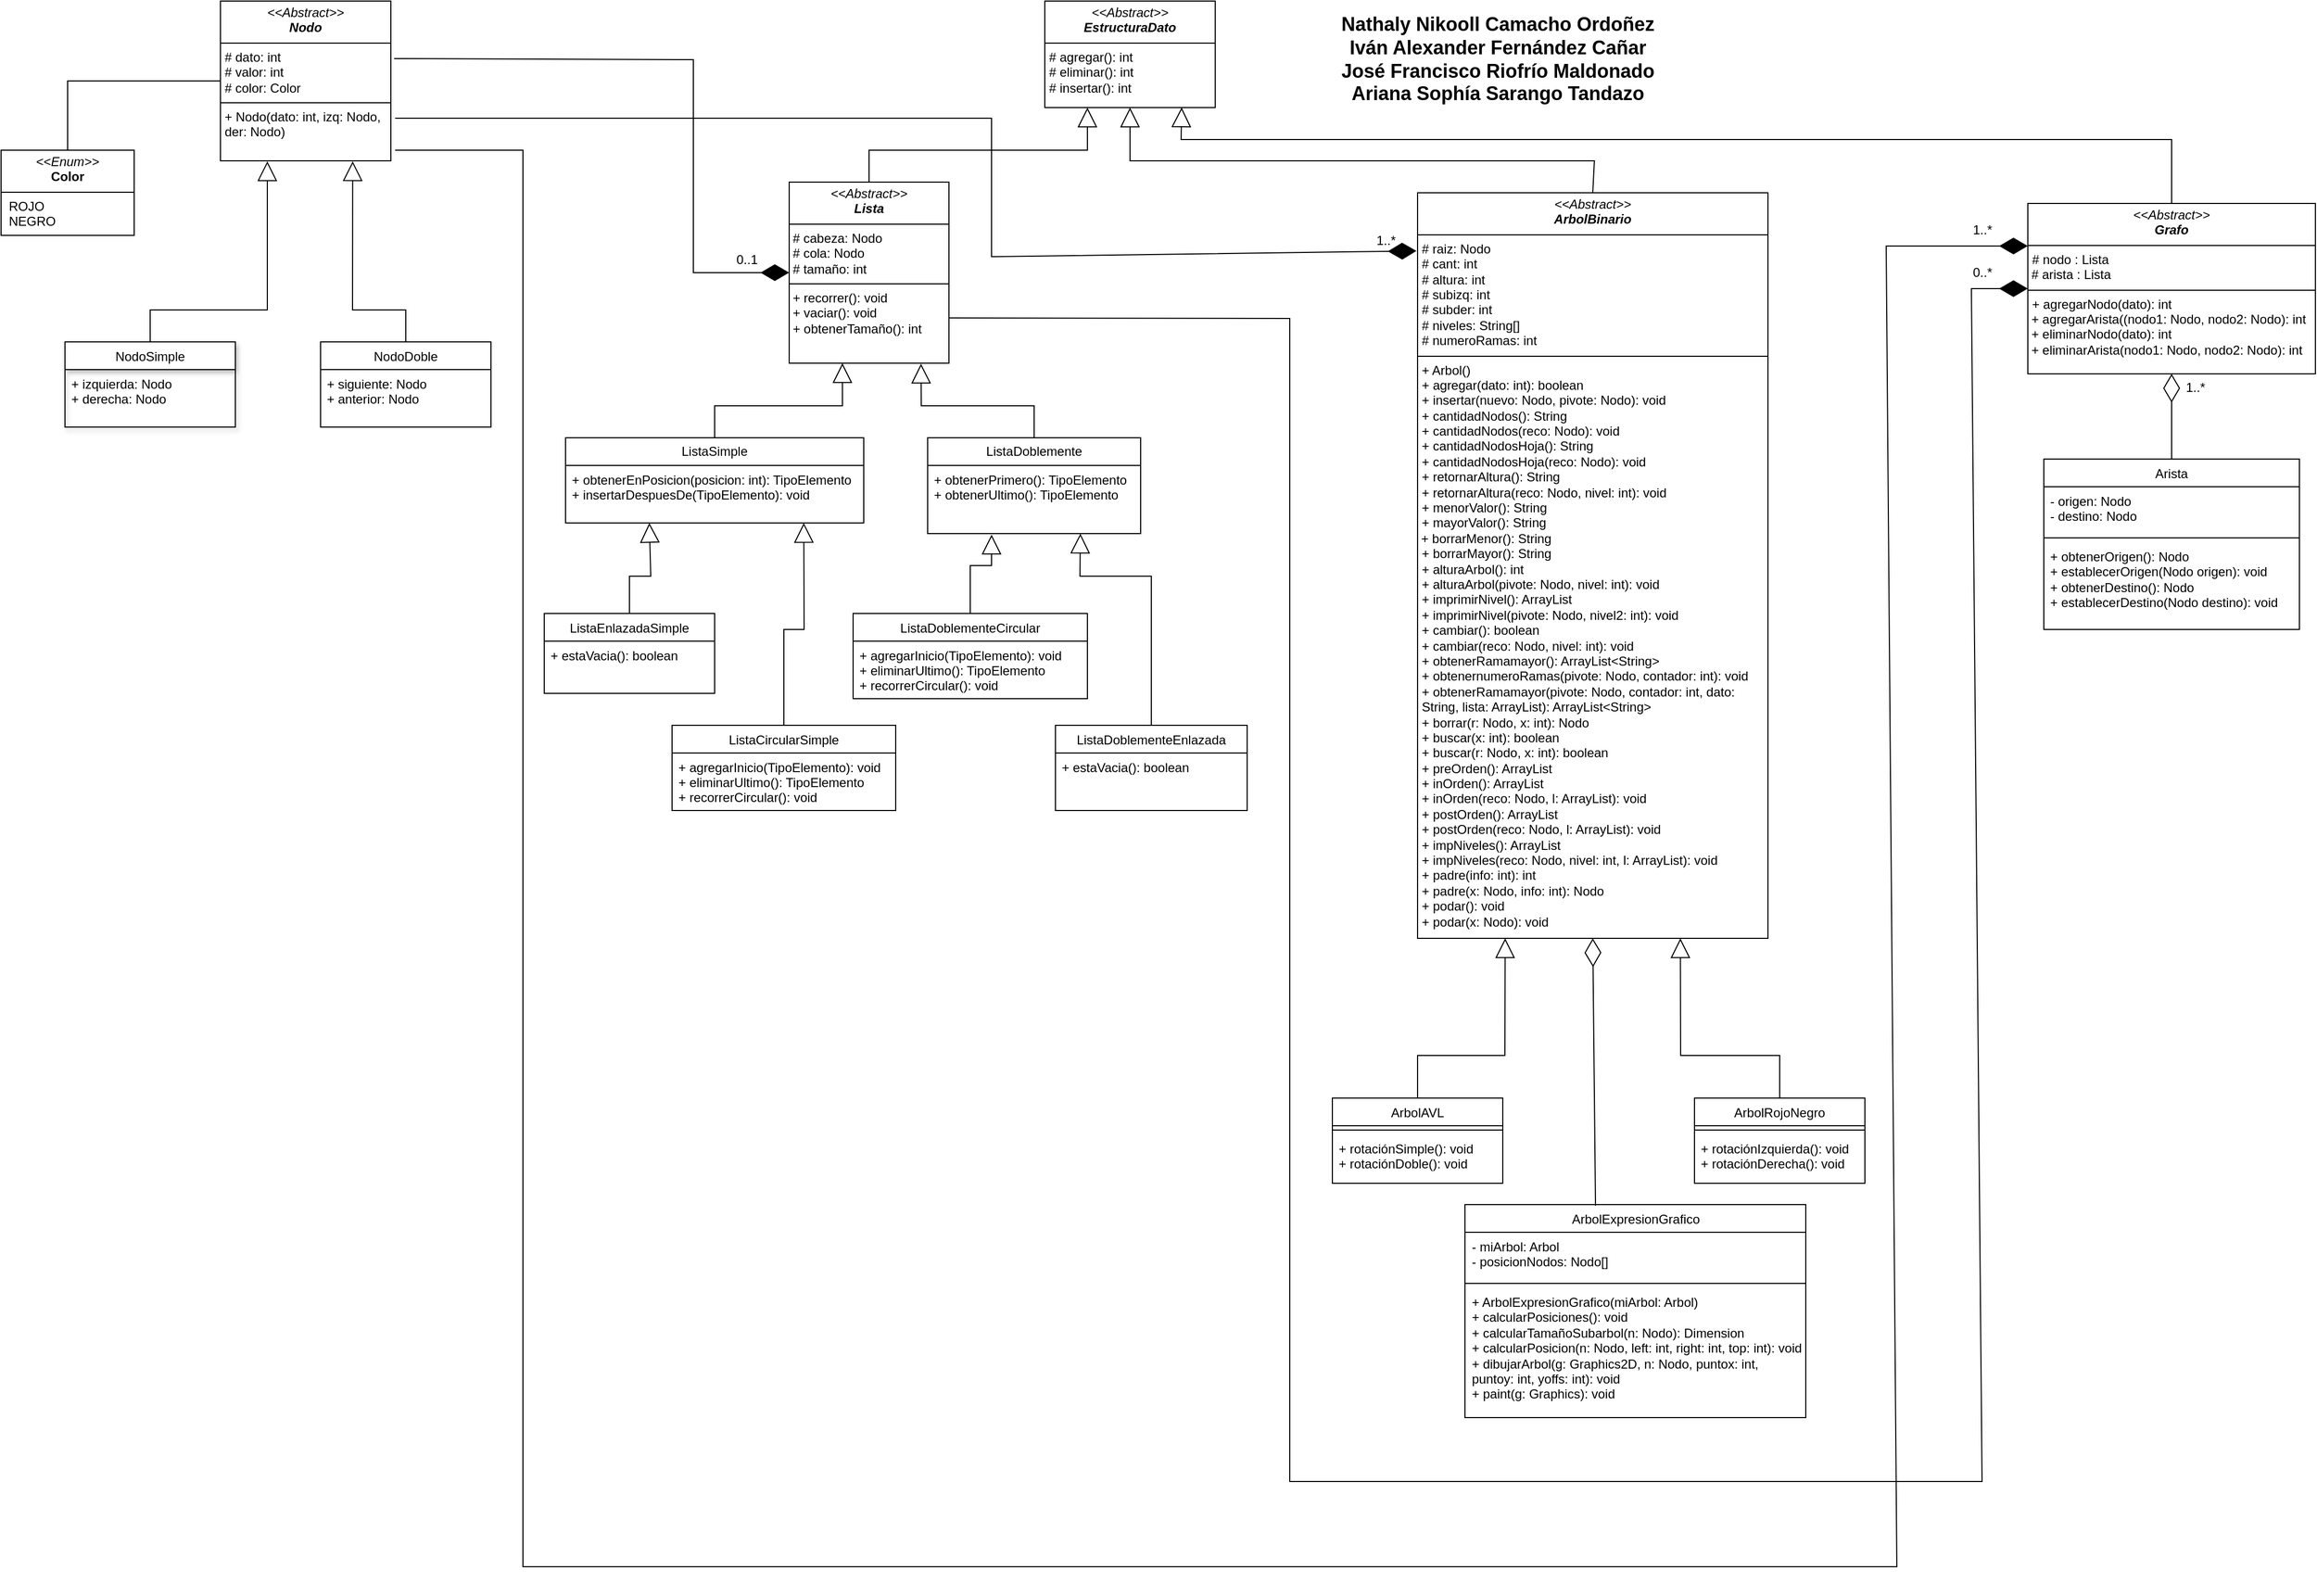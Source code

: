 <mxfile version="24.7.6">
  <diagram id="C5RBs43oDa-KdzZeNtuy" name="Page-1">
    <mxGraphModel dx="1833" dy="1293" grid="1" gridSize="10" guides="1" tooltips="1" connect="1" arrows="1" fold="1" page="1" pageScale="1" pageWidth="827" pageHeight="1169" math="0" shadow="0">
      <root>
        <mxCell id="WIyWlLk6GJQsqaUBKTNV-0" />
        <mxCell id="WIyWlLk6GJQsqaUBKTNV-1" parent="WIyWlLk6GJQsqaUBKTNV-0" />
        <mxCell id="-GlYzZHV2iP67RX9z3HW-0" value="NodoSimple" style="swimlane;fontStyle=0;align=center;verticalAlign=top;childLayout=stackLayout;horizontal=1;startSize=26;horizontalStack=0;resizeParent=1;resizeLast=0;collapsible=1;marginBottom=0;rounded=0;shadow=1;strokeWidth=1;" parent="WIyWlLk6GJQsqaUBKTNV-1" vertex="1">
          <mxGeometry x="90" y="330" width="160" height="80" as="geometry">
            <mxRectangle x="130" y="380" width="160" height="26" as="alternateBounds" />
          </mxGeometry>
        </mxCell>
        <mxCell id="-GlYzZHV2iP67RX9z3HW-1" value="+ izquierda: Nodo&#xa;+ derecha: Nodo" style="text;align=left;verticalAlign=top;spacingLeft=4;spacingRight=4;overflow=hidden;rotatable=0;points=[[0,0.5],[1,0.5]];portConstraint=eastwest;" parent="-GlYzZHV2iP67RX9z3HW-0" vertex="1">
          <mxGeometry y="26" width="160" height="54" as="geometry" />
        </mxCell>
        <mxCell id="-GlYzZHV2iP67RX9z3HW-2" value="NodoDoble" style="swimlane;fontStyle=0;align=center;verticalAlign=top;childLayout=stackLayout;horizontal=1;startSize=26;horizontalStack=0;resizeParent=1;resizeLast=0;collapsible=1;marginBottom=0;rounded=0;shadow=0;strokeWidth=1;" parent="WIyWlLk6GJQsqaUBKTNV-1" vertex="1">
          <mxGeometry x="330" y="330" width="160" height="80" as="geometry">
            <mxRectangle x="130" y="380" width="160" height="26" as="alternateBounds" />
          </mxGeometry>
        </mxCell>
        <mxCell id="-GlYzZHV2iP67RX9z3HW-3" value="+ siguiente: Nodo&#xa;+ anterior: Nodo" style="text;align=left;verticalAlign=top;spacingLeft=4;spacingRight=4;overflow=hidden;rotatable=0;points=[[0,0.5],[1,0.5]];portConstraint=eastwest;" parent="-GlYzZHV2iP67RX9z3HW-2" vertex="1">
          <mxGeometry y="26" width="160" height="54" as="geometry" />
        </mxCell>
        <mxCell id="-GlYzZHV2iP67RX9z3HW-4" value="ListaEnlazadaSimple" style="swimlane;fontStyle=0;align=center;verticalAlign=top;childLayout=stackLayout;horizontal=1;startSize=26;horizontalStack=0;resizeParent=1;resizeLast=0;collapsible=1;marginBottom=0;rounded=0;shadow=0;strokeWidth=1;" parent="WIyWlLk6GJQsqaUBKTNV-1" vertex="1">
          <mxGeometry x="540" y="585" width="160" height="75" as="geometry">
            <mxRectangle x="130" y="380" width="160" height="26" as="alternateBounds" />
          </mxGeometry>
        </mxCell>
        <mxCell id="-GlYzZHV2iP67RX9z3HW-5" value="+ estaVacia(): boolean" style="text;align=left;verticalAlign=top;spacingLeft=4;spacingRight=4;overflow=hidden;rotatable=0;points=[[0,0.5],[1,0.5]];portConstraint=eastwest;" parent="-GlYzZHV2iP67RX9z3HW-4" vertex="1">
          <mxGeometry y="26" width="160" height="34" as="geometry" />
        </mxCell>
        <mxCell id="-GlYzZHV2iP67RX9z3HW-6" value="ListaDoblementeEnlazada" style="swimlane;fontStyle=0;align=center;verticalAlign=top;childLayout=stackLayout;horizontal=1;startSize=26;horizontalStack=0;resizeParent=1;resizeLast=0;collapsible=1;marginBottom=0;rounded=0;shadow=0;strokeWidth=1;" parent="WIyWlLk6GJQsqaUBKTNV-1" vertex="1">
          <mxGeometry x="1020" y="690" width="180" height="80" as="geometry">
            <mxRectangle x="130" y="380" width="160" height="26" as="alternateBounds" />
          </mxGeometry>
        </mxCell>
        <mxCell id="-GlYzZHV2iP67RX9z3HW-7" value="+ estaVacia(): boolean" style="text;align=left;verticalAlign=top;spacingLeft=4;spacingRight=4;overflow=hidden;rotatable=0;points=[[0,0.5],[1,0.5]];portConstraint=eastwest;" parent="-GlYzZHV2iP67RX9z3HW-6" vertex="1">
          <mxGeometry y="26" width="180" height="54" as="geometry" />
        </mxCell>
        <mxCell id="-GlYzZHV2iP67RX9z3HW-8" value="ListaDoblementeCircular" style="swimlane;fontStyle=0;align=center;verticalAlign=top;childLayout=stackLayout;horizontal=1;startSize=26;horizontalStack=0;resizeParent=1;resizeLast=0;collapsible=1;marginBottom=0;rounded=0;shadow=0;strokeWidth=1;" parent="WIyWlLk6GJQsqaUBKTNV-1" vertex="1">
          <mxGeometry x="830" y="585" width="220" height="80" as="geometry">
            <mxRectangle x="130" y="380" width="160" height="26" as="alternateBounds" />
          </mxGeometry>
        </mxCell>
        <mxCell id="-GlYzZHV2iP67RX9z3HW-9" value="+ agregarInicio(TipoElemento): void &#xa;+ eliminarUltimo(): TipoElemento &#xa;+ recorrerCircular(): void" style="text;align=left;verticalAlign=top;spacingLeft=4;spacingRight=4;overflow=hidden;rotatable=0;points=[[0,0.5],[1,0.5]];portConstraint=eastwest;" parent="-GlYzZHV2iP67RX9z3HW-8" vertex="1">
          <mxGeometry y="26" width="220" height="54" as="geometry" />
        </mxCell>
        <mxCell id="-GlYzZHV2iP67RX9z3HW-10" value="ListaCircularSimple" style="swimlane;fontStyle=0;align=center;verticalAlign=top;childLayout=stackLayout;horizontal=1;startSize=26;horizontalStack=0;resizeParent=1;resizeLast=0;collapsible=1;marginBottom=0;rounded=0;shadow=0;strokeWidth=1;" parent="WIyWlLk6GJQsqaUBKTNV-1" vertex="1">
          <mxGeometry x="660" y="690" width="210" height="80" as="geometry">
            <mxRectangle x="130" y="380" width="160" height="26" as="alternateBounds" />
          </mxGeometry>
        </mxCell>
        <mxCell id="-GlYzZHV2iP67RX9z3HW-11" value="+ agregarInicio(TipoElemento): void &#xa;+ eliminarUltimo(): TipoElemento &#xa;+ recorrerCircular(): void" style="text;align=left;verticalAlign=top;spacingLeft=4;spacingRight=4;overflow=hidden;rotatable=0;points=[[0,0.5],[1,0.5]];portConstraint=eastwest;" parent="-GlYzZHV2iP67RX9z3HW-10" vertex="1">
          <mxGeometry y="26" width="210" height="54" as="geometry" />
        </mxCell>
        <mxCell id="-GlYzZHV2iP67RX9z3HW-12" value="" style="endArrow=block;endSize=16;endFill=0;html=1;rounded=0;exitX=0.5;exitY=0;exitDx=0;exitDy=0;entryX=0.5;entryY=1;entryDx=0;entryDy=0;" parent="WIyWlLk6GJQsqaUBKTNV-1" source="-GlYzZHV2iP67RX9z3HW-43" target="-GlYzZHV2iP67RX9z3HW-41" edge="1">
          <mxGeometry width="160" relative="1" as="geometry">
            <mxPoint x="780" y="200" as="sourcePoint" />
            <mxPoint x="1047" y="110" as="targetPoint" />
            <Array as="points">
              <mxPoint x="1526" y="160" />
              <mxPoint x="1090" y="160" />
            </Array>
          </mxGeometry>
        </mxCell>
        <mxCell id="-GlYzZHV2iP67RX9z3HW-13" value="" style="endArrow=block;endSize=16;endFill=0;html=1;rounded=0;entryX=0.275;entryY=1.003;entryDx=0;entryDy=0;exitX=0.5;exitY=0;exitDx=0;exitDy=0;entryPerimeter=0;" parent="WIyWlLk6GJQsqaUBKTNV-1" source="-GlYzZHV2iP67RX9z3HW-0" target="-GlYzZHV2iP67RX9z3HW-42" edge="1">
          <mxGeometry width="160" relative="1" as="geometry">
            <mxPoint x="350" y="210" as="sourcePoint" />
            <mxPoint x="280" y="164" as="targetPoint" />
            <Array as="points">
              <mxPoint x="170" y="300" />
              <mxPoint x="280" y="300" />
            </Array>
          </mxGeometry>
        </mxCell>
        <mxCell id="-GlYzZHV2iP67RX9z3HW-14" value="" style="endArrow=block;endSize=16;endFill=0;html=1;rounded=0;entryX=0.776;entryY=1.003;entryDx=0;entryDy=0;exitX=0.5;exitY=0;exitDx=0;exitDy=0;entryPerimeter=0;" parent="WIyWlLk6GJQsqaUBKTNV-1" source="-GlYzZHV2iP67RX9z3HW-2" target="-GlYzZHV2iP67RX9z3HW-42" edge="1">
          <mxGeometry width="160" relative="1" as="geometry">
            <mxPoint x="170" y="260" as="sourcePoint" />
            <mxPoint x="360" y="164" as="targetPoint" />
            <Array as="points">
              <mxPoint x="410" y="300" />
              <mxPoint x="360" y="300" />
            </Array>
          </mxGeometry>
        </mxCell>
        <mxCell id="-GlYzZHV2iP67RX9z3HW-15" value="" style="endArrow=block;endSize=16;endFill=0;html=1;rounded=0;exitX=0.5;exitY=0;exitDx=0;exitDy=0;entryX=0.25;entryY=1;entryDx=0;entryDy=0;" parent="WIyWlLk6GJQsqaUBKTNV-1" source="-GlYzZHV2iP67RX9z3HW-23" target="-GlYzZHV2iP67RX9z3HW-43" edge="1">
          <mxGeometry width="160" relative="1" as="geometry">
            <mxPoint x="1531" y="640" as="sourcePoint" />
            <mxPoint x="1531.72" y="430.34" as="targetPoint" />
            <Array as="points">
              <mxPoint x="1360" y="1000" />
              <mxPoint x="1442" y="1000" />
            </Array>
          </mxGeometry>
        </mxCell>
        <mxCell id="-GlYzZHV2iP67RX9z3HW-16" value="" style="endArrow=block;endSize=16;endFill=0;html=1;rounded=0;exitX=0.5;exitY=0;exitDx=0;exitDy=0;entryX=0.75;entryY=1;entryDx=0;entryDy=0;" parent="WIyWlLk6GJQsqaUBKTNV-1" source="-GlYzZHV2iP67RX9z3HW-26" target="-GlYzZHV2iP67RX9z3HW-43" edge="1">
          <mxGeometry width="160" relative="1" as="geometry">
            <mxPoint x="1721.0" y="545" as="sourcePoint" />
            <mxPoint x="1581" y="430.34" as="targetPoint" />
            <Array as="points">
              <mxPoint x="1700" y="1000" />
              <mxPoint x="1607" y="1000" />
            </Array>
          </mxGeometry>
        </mxCell>
        <mxCell id="-GlYzZHV2iP67RX9z3HW-17" value="&lt;div&gt;ListaSimple&lt;/div&gt;" style="swimlane;fontStyle=0;childLayout=stackLayout;horizontal=1;startSize=26;fillColor=none;horizontalStack=0;resizeParent=1;resizeParentMax=0;resizeLast=0;collapsible=1;marginBottom=0;whiteSpace=wrap;html=1;" parent="WIyWlLk6GJQsqaUBKTNV-1" vertex="1">
          <mxGeometry x="560" y="420" width="280" height="80" as="geometry" />
        </mxCell>
        <mxCell id="-GlYzZHV2iP67RX9z3HW-18" value="&lt;div&gt;+ obtenerEnPosicion(posicion: int): TipoElemento&lt;br&gt;&lt;/div&gt;&lt;div&gt;+ insertarDespuesDe(TipoElemento): void&lt;br&gt;&lt;/div&gt;" style="text;strokeColor=none;fillColor=none;align=left;verticalAlign=top;spacingLeft=4;spacingRight=4;overflow=hidden;rotatable=0;points=[[0,0.5],[1,0.5]];portConstraint=eastwest;whiteSpace=wrap;html=1;" parent="-GlYzZHV2iP67RX9z3HW-17" vertex="1">
          <mxGeometry y="26" width="280" height="54" as="geometry" />
        </mxCell>
        <mxCell id="-GlYzZHV2iP67RX9z3HW-19" value="ListaDoblemente" style="swimlane;fontStyle=0;childLayout=stackLayout;horizontal=1;startSize=26;fillColor=none;horizontalStack=0;resizeParent=1;resizeParentMax=0;resizeLast=0;collapsible=1;marginBottom=0;whiteSpace=wrap;html=1;" parent="WIyWlLk6GJQsqaUBKTNV-1" vertex="1">
          <mxGeometry x="900" y="420" width="200" height="90" as="geometry" />
        </mxCell>
        <mxCell id="-GlYzZHV2iP67RX9z3HW-20" value="&lt;div&gt;+ obtenerPrimero(): TipoElemento&lt;br/&gt;+ obtenerUltimo(): TipoElemento&lt;br&gt;&lt;/div&gt;" style="text;strokeColor=none;fillColor=none;align=left;verticalAlign=top;spacingLeft=4;spacingRight=4;overflow=hidden;rotatable=0;points=[[0,0.5],[1,0.5]];portConstraint=eastwest;whiteSpace=wrap;html=1;" parent="-GlYzZHV2iP67RX9z3HW-19" vertex="1">
          <mxGeometry y="26" width="200" height="64" as="geometry" />
        </mxCell>
        <mxCell id="-GlYzZHV2iP67RX9z3HW-21" value="" style="endArrow=block;endSize=16;endFill=0;html=1;rounded=0;exitX=0.5;exitY=0;exitDx=0;exitDy=0;entryX=0.333;entryY=1;entryDx=0;entryDy=0;entryPerimeter=0;" parent="WIyWlLk6GJQsqaUBKTNV-1" source="-GlYzZHV2iP67RX9z3HW-17" target="-GlYzZHV2iP67RX9z3HW-44" edge="1">
          <mxGeometry width="160" relative="1" as="geometry">
            <mxPoint x="1240.0" y="328.342" as="sourcePoint" />
            <mxPoint x="819.76" y="320.798" as="targetPoint" />
            <Array as="points">
              <mxPoint x="700" y="390" />
              <mxPoint x="820" y="390" />
            </Array>
          </mxGeometry>
        </mxCell>
        <mxCell id="-GlYzZHV2iP67RX9z3HW-22" value="" style="endArrow=block;endSize=16;endFill=0;html=1;rounded=0;exitX=0.5;exitY=0;exitDx=0;exitDy=0;entryX=0.825;entryY=1.003;entryDx=0;entryDy=0;entryPerimeter=0;" parent="WIyWlLk6GJQsqaUBKTNV-1" source="-GlYzZHV2iP67RX9z3HW-19" target="-GlYzZHV2iP67RX9z3HW-44" edge="1">
          <mxGeometry width="160" relative="1" as="geometry">
            <mxPoint x="1246" y="347" as="sourcePoint" />
            <mxPoint x="893.68" y="321.386" as="targetPoint" />
            <Array as="points">
              <mxPoint x="1000" y="390" />
              <mxPoint x="894" y="390" />
            </Array>
          </mxGeometry>
        </mxCell>
        <mxCell id="-GlYzZHV2iP67RX9z3HW-23" value="&lt;span style=&quot;font-weight: normal;&quot;&gt;ArbolAVL&lt;/span&gt;" style="swimlane;fontStyle=1;align=center;verticalAlign=top;childLayout=stackLayout;horizontal=1;startSize=26;horizontalStack=0;resizeParent=1;resizeParentMax=0;resizeLast=0;collapsible=1;marginBottom=0;whiteSpace=wrap;html=1;" parent="WIyWlLk6GJQsqaUBKTNV-1" vertex="1">
          <mxGeometry x="1280" y="1040" width="160" height="80" as="geometry" />
        </mxCell>
        <mxCell id="-GlYzZHV2iP67RX9z3HW-24" value="" style="line;strokeWidth=1;fillColor=none;align=left;verticalAlign=middle;spacingTop=-1;spacingLeft=3;spacingRight=3;rotatable=0;labelPosition=right;points=[];portConstraint=eastwest;strokeColor=inherit;" parent="-GlYzZHV2iP67RX9z3HW-23" vertex="1">
          <mxGeometry y="26" width="160" height="8" as="geometry" />
        </mxCell>
        <mxCell id="-GlYzZHV2iP67RX9z3HW-25" value="&lt;div&gt;&lt;span style=&quot;background-color: initial;&quot;&gt;+ rotaciónSimple()&lt;/span&gt;&lt;span style=&quot;background-color: initial;&quot;&gt;: void&lt;/span&gt;&lt;br&gt;&lt;/div&gt;&lt;div&gt;+ rotaciónDoble(): void&lt;/div&gt;" style="text;strokeColor=none;fillColor=none;align=left;verticalAlign=top;spacingLeft=4;spacingRight=4;overflow=hidden;rotatable=0;points=[[0,0.5],[1,0.5]];portConstraint=eastwest;whiteSpace=wrap;html=1;" parent="-GlYzZHV2iP67RX9z3HW-23" vertex="1">
          <mxGeometry y="34" width="160" height="46" as="geometry" />
        </mxCell>
        <mxCell id="-GlYzZHV2iP67RX9z3HW-26" value="&lt;span style=&quot;font-weight: normal;&quot;&gt;ArbolRojoNegro&lt;/span&gt;" style="swimlane;fontStyle=1;align=center;verticalAlign=top;childLayout=stackLayout;horizontal=1;startSize=26;horizontalStack=0;resizeParent=1;resizeParentMax=0;resizeLast=0;collapsible=1;marginBottom=0;whiteSpace=wrap;html=1;" parent="WIyWlLk6GJQsqaUBKTNV-1" vertex="1">
          <mxGeometry x="1620" y="1040" width="160" height="80" as="geometry" />
        </mxCell>
        <mxCell id="-GlYzZHV2iP67RX9z3HW-27" value="" style="line;strokeWidth=1;fillColor=none;align=left;verticalAlign=middle;spacingTop=-1;spacingLeft=3;spacingRight=3;rotatable=0;labelPosition=right;points=[];portConstraint=eastwest;strokeColor=inherit;" parent="-GlYzZHV2iP67RX9z3HW-26" vertex="1">
          <mxGeometry y="26" width="160" height="8" as="geometry" />
        </mxCell>
        <mxCell id="-GlYzZHV2iP67RX9z3HW-28" value="&lt;div&gt;&lt;span style=&quot;background-color: initial;&quot;&gt;+ rotaciónIzquierda()&lt;/span&gt;&lt;span style=&quot;background-color: initial;&quot;&gt;: void&lt;/span&gt;&lt;br&gt;&lt;/div&gt;&lt;div&gt;&lt;div&gt;+ rotaciónDerecha()&lt;span style=&quot;background-color: initial;&quot;&gt;: void&lt;/span&gt;&lt;/div&gt;&lt;/div&gt;" style="text;strokeColor=none;fillColor=none;align=left;verticalAlign=top;spacingLeft=4;spacingRight=4;overflow=hidden;rotatable=0;points=[[0,0.5],[1,0.5]];portConstraint=eastwest;whiteSpace=wrap;html=1;" parent="-GlYzZHV2iP67RX9z3HW-26" vertex="1">
          <mxGeometry y="34" width="160" height="46" as="geometry" />
        </mxCell>
        <mxCell id="-GlYzZHV2iP67RX9z3HW-29" value="" style="endArrow=block;endSize=16;endFill=0;html=1;rounded=0;exitX=0.5;exitY=0;exitDx=0;exitDy=0;entryX=0.281;entryY=1;entryDx=0;entryDy=0;entryPerimeter=0;" parent="WIyWlLk6GJQsqaUBKTNV-1" source="-GlYzZHV2iP67RX9z3HW-4" target="-GlYzZHV2iP67RX9z3HW-18" edge="1">
          <mxGeometry width="160" relative="1" as="geometry">
            <mxPoint x="610" y="589" as="sourcePoint" />
            <mxPoint x="700" y="520" as="targetPoint" />
            <Array as="points">
              <mxPoint x="620" y="550" />
              <mxPoint x="640" y="550" />
            </Array>
          </mxGeometry>
        </mxCell>
        <mxCell id="-GlYzZHV2iP67RX9z3HW-30" value="" style="endArrow=block;endSize=16;endFill=0;html=1;rounded=0;exitX=0.5;exitY=0;exitDx=0;exitDy=0;entryX=0.799;entryY=1.001;entryDx=0;entryDy=0;entryPerimeter=0;" parent="WIyWlLk6GJQsqaUBKTNV-1" source="-GlYzZHV2iP67RX9z3HW-10" target="-GlYzZHV2iP67RX9z3HW-18" edge="1">
          <mxGeometry width="160" relative="1" as="geometry">
            <mxPoint x="730" y="590" as="sourcePoint" />
            <mxPoint x="770" y="520" as="targetPoint" />
            <Array as="points">
              <mxPoint x="765" y="600" />
              <mxPoint x="784" y="600" />
            </Array>
          </mxGeometry>
        </mxCell>
        <mxCell id="-GlYzZHV2iP67RX9z3HW-31" value="" style="endArrow=block;endSize=16;endFill=0;html=1;rounded=0;exitX=0.5;exitY=0;exitDx=0;exitDy=0;entryX=0.311;entryY=1.019;entryDx=0;entryDy=0;entryPerimeter=0;" parent="WIyWlLk6GJQsqaUBKTNV-1" source="-GlYzZHV2iP67RX9z3HW-8" edge="1">
          <mxGeometry width="160" relative="1" as="geometry">
            <mxPoint x="870" y="590" as="sourcePoint" />
            <mxPoint x="960" y="511" as="targetPoint" />
            <Array as="points">
              <mxPoint x="940" y="540" />
              <mxPoint x="960" y="540" />
            </Array>
          </mxGeometry>
        </mxCell>
        <mxCell id="-GlYzZHV2iP67RX9z3HW-32" value="" style="endArrow=block;endSize=16;endFill=0;html=1;rounded=0;exitX=0.5;exitY=0;exitDx=0;exitDy=0;entryX=0.717;entryY=1.001;entryDx=0;entryDy=0;entryPerimeter=0;" parent="WIyWlLk6GJQsqaUBKTNV-1" source="-GlYzZHV2iP67RX9z3HW-6" target="-GlYzZHV2iP67RX9z3HW-20" edge="1">
          <mxGeometry width="160" relative="1" as="geometry">
            <mxPoint x="950" y="570" as="sourcePoint" />
            <mxPoint x="970" y="521" as="targetPoint" />
            <Array as="points">
              <mxPoint x="1110" y="550" />
              <mxPoint x="1043" y="550" />
            </Array>
          </mxGeometry>
        </mxCell>
        <mxCell id="-GlYzZHV2iP67RX9z3HW-33" value="&lt;font style=&quot;vertical-align: inherit;&quot;&gt;&lt;font style=&quot;vertical-align: inherit;&quot;&gt;&lt;font style=&quot;vertical-align: inherit;&quot;&gt;&lt;font style=&quot;vertical-align: inherit;&quot;&gt;&lt;font style=&quot;vertical-align: inherit;&quot;&gt;&lt;font style=&quot;vertical-align: inherit; font-size: 18px;&quot;&gt;&lt;font style=&quot;vertical-align: inherit;&quot;&gt;&lt;font style=&quot;vertical-align: inherit;&quot;&gt;Nathaly Nikooll Camacho Ordoñez&lt;/font&gt;&lt;/font&gt;&lt;/font&gt;&lt;/font&gt;&lt;/font&gt;&lt;/font&gt;&lt;/font&gt;&lt;/font&gt;&lt;div&gt;&lt;span style=&quot;font-size: 18px;&quot;&gt;Iván Alexander Fernández Cañar&lt;/span&gt;&lt;/div&gt;&lt;div&gt;&lt;span style=&quot;font-size: 18px;&quot;&gt;José Francisco Riofrío Maldonado&lt;br&gt;&lt;/span&gt;&lt;div&gt;&lt;font style=&quot;vertical-align: inherit;&quot;&gt;&lt;font style=&quot;vertical-align: inherit;&quot;&gt;&lt;font style=&quot;vertical-align: inherit;&quot;&gt;&lt;font style=&quot;vertical-align: inherit;&quot;&gt;&lt;font style=&quot;vertical-align: inherit;&quot;&gt;&lt;font style=&quot;vertical-align: inherit;&quot;&gt;&lt;font style=&quot;vertical-align: inherit;&quot;&gt;&lt;font style=&quot;vertical-align: inherit; font-size: 18px;&quot;&gt;&lt;font style=&quot;vertical-align: inherit;&quot;&gt;&lt;font style=&quot;vertical-align: inherit;&quot;&gt;Ariana Sophía Sarango Tandazo&lt;/font&gt;&lt;/font&gt;&lt;/font&gt;&lt;/font&gt;&lt;/font&gt;&lt;/font&gt;&lt;/font&gt;&lt;/font&gt;&lt;/font&gt;&lt;/font&gt;&lt;/div&gt;&lt;/div&gt;" style="text;align=center;fontStyle=1;verticalAlign=middle;spacingLeft=3;spacingRight=3;strokeColor=none;rotatable=0;points=[[0,0.5],[1,0.5]];portConstraint=eastwest;html=1;" parent="WIyWlLk6GJQsqaUBKTNV-1" vertex="1">
          <mxGeometry x="1300" y="10" width="270" height="110" as="geometry" />
        </mxCell>
        <mxCell id="-GlYzZHV2iP67RX9z3HW-34" value="" style="endArrow=none;html=1;edgeStyle=orthogonalEdgeStyle;rounded=0;exitX=0;exitY=0.5;exitDx=0;exitDy=0;entryX=0.5;entryY=0;entryDx=0;entryDy=0;" parent="WIyWlLk6GJQsqaUBKTNV-1" source="-GlYzZHV2iP67RX9z3HW-42" target="-GlYzZHV2iP67RX9z3HW-40" edge="1">
          <mxGeometry relative="1" as="geometry">
            <mxPoint x="400" y="73" as="sourcePoint" />
            <mxPoint x="516" y="81" as="targetPoint" />
          </mxGeometry>
        </mxCell>
        <mxCell id="-GlYzZHV2iP67RX9z3HW-35" value="" style="endArrow=block;endSize=16;endFill=0;html=1;rounded=0;entryX=0.803;entryY=0.999;entryDx=0;entryDy=0;entryPerimeter=0;exitX=0.5;exitY=0;exitDx=0;exitDy=0;" parent="WIyWlLk6GJQsqaUBKTNV-1" source="-GlYzZHV2iP67RX9z3HW-45" target="-GlYzZHV2iP67RX9z3HW-41" edge="1">
          <mxGeometry width="160" relative="1" as="geometry">
            <mxPoint x="1965" y="200" as="sourcePoint" />
            <mxPoint x="1138.32" y="109.868" as="targetPoint" />
            <Array as="points">
              <mxPoint x="2068" y="140" />
              <mxPoint x="1138" y="140" />
            </Array>
          </mxGeometry>
        </mxCell>
        <mxCell id="-GlYzZHV2iP67RX9z3HW-36" value="&lt;span style=&quot;font-weight: normal;&quot;&gt;Arista&lt;/span&gt;" style="swimlane;fontStyle=1;align=center;verticalAlign=top;childLayout=stackLayout;horizontal=1;startSize=26;horizontalStack=0;resizeParent=1;resizeParentMax=0;resizeLast=0;collapsible=1;marginBottom=0;whiteSpace=wrap;html=1;" parent="WIyWlLk6GJQsqaUBKTNV-1" vertex="1">
          <mxGeometry x="1948" y="440" width="240" height="160" as="geometry" />
        </mxCell>
        <mxCell id="-GlYzZHV2iP67RX9z3HW-37" value="- origen: Nodo &lt;br&gt;- destino: Nodo " style="text;strokeColor=none;fillColor=none;align=left;verticalAlign=top;spacingLeft=4;spacingRight=4;overflow=hidden;rotatable=0;points=[[0,0.5],[1,0.5]];portConstraint=eastwest;whiteSpace=wrap;html=1;" parent="-GlYzZHV2iP67RX9z3HW-36" vertex="1">
          <mxGeometry y="26" width="240" height="44" as="geometry" />
        </mxCell>
        <mxCell id="-GlYzZHV2iP67RX9z3HW-38" value="" style="line;strokeWidth=1;fillColor=none;align=left;verticalAlign=middle;spacingTop=-1;spacingLeft=3;spacingRight=3;rotatable=0;labelPosition=right;points=[];portConstraint=eastwest;strokeColor=inherit;" parent="-GlYzZHV2iP67RX9z3HW-36" vertex="1">
          <mxGeometry y="70" width="240" height="8" as="geometry" />
        </mxCell>
        <mxCell id="-GlYzZHV2iP67RX9z3HW-39" value="+ obtenerOrigen(): Nodo&amp;nbsp;&amp;nbsp;&amp;nbsp;&amp;nbsp;&amp;nbsp; &amp;nbsp;&lt;br&gt;+ establecerOrigen(Nodo origen): void&lt;br&gt;+ obtenerDestino(): Nodo &amp;nbsp;&lt;br&gt;+ establecerDestino(Nodo destino): void" style="text;strokeColor=none;fillColor=none;align=left;verticalAlign=top;spacingLeft=4;spacingRight=4;overflow=hidden;rotatable=0;points=[[0,0.5],[1,0.5]];portConstraint=eastwest;whiteSpace=wrap;html=1;" parent="-GlYzZHV2iP67RX9z3HW-36" vertex="1">
          <mxGeometry y="78" width="240" height="82" as="geometry" />
        </mxCell>
        <mxCell id="-GlYzZHV2iP67RX9z3HW-40" value="&lt;p style=&quot;margin:0px;margin-top:4px;text-align:center;&quot;&gt;&lt;i&gt;&amp;lt;&amp;lt;Enum&amp;gt;&amp;gt;&lt;/i&gt;&lt;br&gt;&lt;b&gt;Color&lt;/b&gt;&lt;/p&gt;&lt;hr size=&quot;1&quot; style=&quot;border-style:solid;&quot;&gt;&lt;p style=&quot;margin:0px;margin-left:4px;&quot;&gt;&amp;nbsp;ROJO&lt;/p&gt;&lt;p style=&quot;margin:0px;margin-left:4px;&quot;&gt;&amp;nbsp;NEGRO&lt;/p&gt;&lt;hr size=&quot;1&quot; style=&quot;border-style:solid;&quot;&gt;&lt;p style=&quot;margin:0px;margin-left:4px;&quot;&gt;&lt;br&gt;&lt;/p&gt;" style="verticalAlign=top;align=left;overflow=fill;html=1;whiteSpace=wrap;" parent="WIyWlLk6GJQsqaUBKTNV-1" vertex="1">
          <mxGeometry x="30" y="150" width="125" height="80" as="geometry" />
        </mxCell>
        <mxCell id="-GlYzZHV2iP67RX9z3HW-41" value="&lt;p style=&quot;margin:0px;margin-top:4px;text-align:center;&quot;&gt;&lt;i&gt;&amp;lt;&amp;lt;Abstract&amp;gt;&amp;gt;&lt;/i&gt;&lt;br&gt;&lt;b&gt;&lt;i&gt;EstructuraDato&lt;/i&gt;&lt;/b&gt;&lt;/p&gt;&lt;hr size=&quot;1&quot; style=&quot;border-style:solid;&quot;&gt;&lt;p style=&quot;margin:0px;margin-left:4px;&quot;&gt;&lt;/p&gt;&lt;p style=&quot;margin:0px;margin-left:4px;&quot;&gt;&lt;span style=&quot;text-wrap: nowrap;&quot;&gt;# agregar(): int&lt;/span&gt;&lt;br style=&quot;padding: 0px; margin: 0px; text-wrap: nowrap;&quot;&gt;&lt;span style=&quot;text-wrap: nowrap;&quot;&gt;# eliminar(): int&lt;/span&gt;&lt;br style=&quot;padding: 0px; margin: 0px; text-wrap: nowrap;&quot;&gt;&lt;span style=&quot;text-wrap: nowrap;&quot;&gt;# insertar(): int&lt;/span&gt;&lt;br&gt;&lt;/p&gt;" style="verticalAlign=top;align=left;overflow=fill;html=1;whiteSpace=wrap;" parent="WIyWlLk6GJQsqaUBKTNV-1" vertex="1">
          <mxGeometry x="1010" y="10" width="160" height="100" as="geometry" />
        </mxCell>
        <mxCell id="-GlYzZHV2iP67RX9z3HW-42" value="&lt;p style=&quot;margin:0px;margin-top:4px;text-align:center;&quot;&gt;&lt;i&gt;&amp;lt;&amp;lt;Abstract&amp;gt;&amp;gt;&lt;/i&gt;&lt;br&gt;&lt;b&gt;&lt;i&gt;Nodo&lt;/i&gt;&lt;/b&gt;&lt;/p&gt;&lt;hr size=&quot;1&quot; style=&quot;border-style:solid;&quot;&gt;&lt;p style=&quot;margin:0px;margin-left:4px;&quot;&gt;&lt;span style=&quot;text-wrap: nowrap;&quot;&gt;# dato: int&amp;nbsp;&lt;/span&gt;&lt;br style=&quot;padding: 0px; margin: 0px; text-wrap: nowrap;&quot;&gt;&lt;span style=&quot;text-wrap: nowrap;&quot;&gt;# valor: int&lt;/span&gt;&lt;br style=&quot;padding: 0px; margin: 0px; text-wrap: nowrap;&quot;&gt;&lt;span style=&quot;text-wrap: nowrap;&quot;&gt;# color: Color&lt;/span&gt;&lt;br&gt;&lt;/p&gt;&lt;hr size=&quot;1&quot; style=&quot;border-style:solid;&quot;&gt;&lt;p style=&quot;margin:0px;margin-left:4px;&quot;&gt;&lt;span style=&quot;background-color: initial;&quot;&gt;+ Nodo(dato: int, izq: Nodo, der: Nodo)&lt;/span&gt;&lt;/p&gt;" style="verticalAlign=top;align=left;overflow=fill;html=1;whiteSpace=wrap;" parent="WIyWlLk6GJQsqaUBKTNV-1" vertex="1">
          <mxGeometry x="236" y="10" width="160" height="150" as="geometry" />
        </mxCell>
        <mxCell id="-GlYzZHV2iP67RX9z3HW-43" value="&lt;p style=&quot;margin:0px;margin-top:4px;text-align:center;&quot;&gt;&lt;i&gt;&amp;lt;&amp;lt;Abstract&amp;gt;&amp;gt;&lt;/i&gt;&lt;br&gt;&lt;b&gt;&lt;i&gt;ArbolBinario&lt;/i&gt;&lt;/b&gt;&lt;/p&gt;&lt;hr size=&quot;1&quot; style=&quot;border-style:solid;&quot;&gt;&lt;p style=&quot;margin:0px;margin-left:4px;&quot;&gt;&lt;span style=&quot;background-color: initial;&quot;&gt;# raiz: Nodo&lt;/span&gt;&lt;/p&gt;&lt;p style=&quot;margin:0px;margin-left:4px;&quot;&gt;# cant: int&lt;/p&gt;&lt;p style=&quot;margin:0px;margin-left:4px;&quot;&gt;&lt;span style=&quot;background-color: initial;&quot;&gt;# altura: int&lt;/span&gt;&lt;/p&gt;&lt;p style=&quot;margin:0px;margin-left:4px;&quot;&gt;&lt;span style=&quot;background-color: initial;&quot;&gt;# subizq: int&lt;/span&gt;&lt;/p&gt;&lt;p style=&quot;margin:0px;margin-left:4px;&quot;&gt;&lt;span style=&quot;background-color: initial;&quot;&gt;# subder: int&lt;/span&gt;&lt;/p&gt;&lt;p style=&quot;margin:0px;margin-left:4px;&quot;&gt;&lt;span style=&quot;background-color: initial;&quot;&gt;# niveles: String[]&lt;/span&gt;&lt;/p&gt;&lt;p style=&quot;margin:0px;margin-left:4px;&quot;&gt;&lt;span style=&quot;background-color: initial;&quot;&gt;# numeroRamas: int&lt;/span&gt;&lt;/p&gt;&lt;hr size=&quot;1&quot; style=&quot;border-style:solid;&quot;&gt;&lt;p style=&quot;margin:0px;margin-left:4px;&quot;&gt;&lt;span style=&quot;background-color: initial;&quot;&gt;+ Arbol()&lt;/span&gt;&lt;/p&gt;&lt;p style=&quot;margin:0px;margin-left:4px;&quot;&gt;&lt;span style=&quot;background-color: initial;&quot;&gt;+ agregar(dato: int): boolean&lt;/span&gt;&lt;/p&gt;&lt;p style=&quot;margin:0px;margin-left:4px;&quot;&gt;&lt;span style=&quot;background-color: initial;&quot;&gt;+ insertar(nuevo: Nodo, pivote: Nodo): void&lt;/span&gt;&lt;/p&gt;&lt;p style=&quot;margin:0px;margin-left:4px;&quot;&gt;&lt;span style=&quot;background-color: initial;&quot;&gt;+ cantidadNodos(): String&lt;/span&gt;&lt;/p&gt;&lt;p style=&quot;margin:0px;margin-left:4px;&quot;&gt;&lt;span style=&quot;background-color: initial;&quot;&gt;+ cantidadNodos(reco: Nodo): void&lt;/span&gt;&lt;/p&gt;&lt;p style=&quot;margin:0px;margin-left:4px;&quot;&gt;&lt;span style=&quot;background-color: initial;&quot;&gt;+ cantidadNodosHoja(): String&lt;/span&gt;&lt;/p&gt;&lt;p style=&quot;margin:0px;margin-left:4px;&quot;&gt;&lt;span style=&quot;background-color: initial;&quot;&gt;+ cantidadNodosHoja(reco: Nodo): void&lt;/span&gt;&lt;/p&gt;&lt;p style=&quot;margin:0px;margin-left:4px;&quot;&gt;&lt;span style=&quot;background-color: initial;&quot;&gt;+ retornarAltura(): String&lt;/span&gt;&lt;/p&gt;&lt;p style=&quot;margin:0px;margin-left:4px;&quot;&gt;&lt;span style=&quot;background-color: initial;&quot;&gt;+ retornarAltura(reco: Nodo, nivel: int): void&lt;/span&gt;&lt;/p&gt;&lt;p style=&quot;margin:0px;margin-left:4px;&quot;&gt;&lt;span style=&quot;background-color: initial;&quot;&gt;+ menorValor(): String&lt;/span&gt;&lt;/p&gt;&lt;p style=&quot;margin:0px;margin-left:4px;&quot;&gt;&lt;span style=&quot;background-color: initial;&quot;&gt;+ mayorValor(): String&lt;/span&gt;&lt;/p&gt;&lt;span style=&quot;background-color: initial;&quot;&gt;&amp;nbsp;+ borrarMenor(): String&lt;/span&gt;&lt;p style=&quot;margin:0px;margin-left:4px;&quot;&gt;&lt;span style=&quot;background-color: initial;&quot;&gt;+ borrarMayor(): String&lt;/span&gt;&lt;/p&gt;&lt;p style=&quot;margin:0px;margin-left:4px;&quot;&gt;&lt;span style=&quot;background-color: initial;&quot;&gt;+ alturaArbol(): int&lt;/span&gt;&lt;/p&gt;&lt;p style=&quot;margin:0px;margin-left:4px;&quot;&gt;&lt;span style=&quot;background-color: initial;&quot;&gt;+ alturaArbol(pivote: Nodo, nivel: int): void&lt;/span&gt;&lt;/p&gt;&lt;p style=&quot;margin:0px;margin-left:4px;&quot;&gt;&lt;span style=&quot;background-color: initial;&quot;&gt;+ imprimirNivel(): ArrayList&lt;/span&gt;&lt;/p&gt;&lt;p style=&quot;margin:0px;margin-left:4px;&quot;&gt;&lt;span style=&quot;background-color: initial;&quot;&gt;+ imprimirNivel(pivote: Nodo, nivel2: int): void&lt;/span&gt;&lt;/p&gt;&lt;p style=&quot;margin:0px;margin-left:4px;&quot;&gt;&lt;span style=&quot;background-color: initial;&quot;&gt;+ cambiar(): boolean&lt;/span&gt;&lt;/p&gt;&lt;p style=&quot;margin:0px;margin-left:4px;&quot;&gt;&lt;span style=&quot;background-color: initial;&quot;&gt;+ cambiar(reco: Nodo, nivel: int): void&lt;/span&gt;&lt;/p&gt;&lt;p style=&quot;margin:0px;margin-left:4px;&quot;&gt;&lt;span style=&quot;background-color: initial;&quot;&gt;+ obtenerRamamayor(): ArrayList&amp;lt;String&amp;gt;&lt;/span&gt;&lt;/p&gt;&lt;p style=&quot;margin:0px;margin-left:4px;&quot;&gt;&lt;span style=&quot;background-color: initial;&quot;&gt;+ obtenernumeroRamas(pivote: Nodo, contador: int): void&lt;/span&gt;&lt;/p&gt;&lt;p style=&quot;margin:0px;margin-left:4px;&quot;&gt;&lt;span style=&quot;background-color: initial;&quot;&gt;+ obtenerRamamayor(pivote: Nodo, contador: int, dato: String, lista: ArrayList): ArrayList&amp;lt;String&amp;gt;&lt;/span&gt;&lt;/p&gt;&lt;p style=&quot;margin:0px;margin-left:4px;&quot;&gt;&lt;span style=&quot;background-color: initial;&quot;&gt;+ borrar(r: Nodo, x: int): Nodo&lt;/span&gt;&lt;/p&gt;&lt;p style=&quot;margin:0px;margin-left:4px;&quot;&gt;&lt;span style=&quot;background-color: initial;&quot;&gt;+ buscar(x: int): boolean&lt;/span&gt;&lt;/p&gt;&lt;p style=&quot;margin:0px;margin-left:4px;&quot;&gt;&lt;span style=&quot;background-color: initial;&quot;&gt;+ buscar(r: Nodo, x: int): boolean&lt;/span&gt;&lt;/p&gt;&lt;p style=&quot;margin:0px;margin-left:4px;&quot;&gt;&lt;span style=&quot;background-color: initial;&quot;&gt;+ preOrden(): ArrayList&lt;/span&gt;&lt;/p&gt;&lt;p style=&quot;margin:0px;margin-left:4px;&quot;&gt;&lt;span style=&quot;background-color: initial;&quot;&gt;+ inOrden(): ArrayList&lt;/span&gt;&lt;/p&gt;&lt;p style=&quot;margin:0px;margin-left:4px;&quot;&gt;&lt;span style=&quot;background-color: initial;&quot;&gt;+ inOrden(reco: Nodo, l: ArrayList): void&lt;/span&gt;&lt;/p&gt;&lt;p style=&quot;margin:0px;margin-left:4px;&quot;&gt;&lt;span style=&quot;background-color: initial;&quot;&gt;+ postOrden(): ArrayList&lt;/span&gt;&lt;/p&gt;&lt;p style=&quot;margin:0px;margin-left:4px;&quot;&gt;&lt;span style=&quot;background-color: initial;&quot;&gt;+ postOrden(reco: Nodo, l: ArrayList): void&lt;/span&gt;&lt;/p&gt;&lt;p style=&quot;margin:0px;margin-left:4px;&quot;&gt;&lt;span style=&quot;background-color: initial;&quot;&gt;+ impNiveles(): ArrayList&lt;/span&gt;&lt;/p&gt;&lt;p style=&quot;margin:0px;margin-left:4px;&quot;&gt;&lt;span style=&quot;background-color: initial;&quot;&gt;+ impNiveles(reco: Nodo, nivel: int, l: ArrayList): void&lt;/span&gt;&lt;/p&gt;&lt;p style=&quot;margin:0px;margin-left:4px;&quot;&gt;&lt;span style=&quot;background-color: initial;&quot;&gt;+ padre(info: int): int&lt;/span&gt;&lt;/p&gt;&lt;p style=&quot;margin:0px;margin-left:4px;&quot;&gt;&lt;span style=&quot;background-color: initial;&quot;&gt;+ padre(x: Nodo, info: int): Nodo&lt;/span&gt;&lt;/p&gt;&lt;p style=&quot;margin:0px;margin-left:4px;&quot;&gt;&lt;span style=&quot;background-color: initial;&quot;&gt;+ podar(): void&lt;/span&gt;&lt;/p&gt;&lt;p style=&quot;margin:0px;margin-left:4px;&quot;&gt;&lt;span style=&quot;background-color: initial;&quot;&gt;+ podar(x: Nodo): void&lt;/span&gt;&lt;/p&gt;&lt;p style=&quot;margin:0px;margin-left:4px;&quot;&gt;&lt;span style=&quot;background-color: initial;&quot;&gt;&lt;br&gt;&lt;/span&gt;&lt;/p&gt;" style="verticalAlign=top;align=left;overflow=fill;html=1;whiteSpace=wrap;" parent="WIyWlLk6GJQsqaUBKTNV-1" vertex="1">
          <mxGeometry x="1360" y="190" width="329" height="700" as="geometry" />
        </mxCell>
        <mxCell id="-GlYzZHV2iP67RX9z3HW-44" value="&lt;p style=&quot;margin:0px;margin-top:4px;text-align:center;&quot;&gt;&lt;i&gt;&amp;lt;&amp;lt;Abstract&amp;gt;&amp;gt;&lt;/i&gt;&lt;br&gt;&lt;b&gt;&lt;i&gt;Lista&lt;/i&gt;&lt;/b&gt;&lt;/p&gt;&lt;hr size=&quot;1&quot; style=&quot;border-style:solid;&quot;&gt;&amp;nbsp;# cabeza: Nodo&lt;div&gt;&lt;span style=&quot;background-color: initial;&quot;&gt;&amp;nbsp;# cola: Nodo&lt;/span&gt;&amp;nbsp;&lt;/div&gt;&lt;div&gt;&amp;nbsp;# tamaño: int&lt;br&gt;&lt;hr size=&quot;1&quot; style=&quot;border-style:solid;&quot;&gt;&lt;div&gt;&amp;nbsp;+ recorrer(): void&lt;/div&gt;&lt;div&gt;&lt;span style=&quot;background-color: initial;&quot;&gt;&amp;nbsp;+ vaciar(): void&lt;/span&gt;&lt;br&gt;&lt;/div&gt;&lt;/div&gt;&lt;div&gt;&amp;nbsp;+ obtenerTamaño(): int&lt;br&gt;&lt;/div&gt;" style="verticalAlign=top;align=left;overflow=fill;html=1;whiteSpace=wrap;" parent="WIyWlLk6GJQsqaUBKTNV-1" vertex="1">
          <mxGeometry x="770" y="180" width="150" height="170" as="geometry" />
        </mxCell>
        <mxCell id="-GlYzZHV2iP67RX9z3HW-45" value="&lt;p style=&quot;margin:0px;margin-top:4px;text-align:center;&quot;&gt;&lt;i&gt;&amp;lt;&amp;lt;Abstract&amp;gt;&amp;gt;&lt;/i&gt;&lt;br&gt;&lt;b&gt;&lt;i&gt;Grafo&lt;/i&gt;&lt;/b&gt;&lt;/p&gt;&lt;hr size=&quot;1&quot; style=&quot;border-style:solid;&quot;&gt;&lt;p style=&quot;margin:0px;margin-left:4px;&quot;&gt;# nodo : Lista&lt;/p&gt;&lt;div&gt;&amp;nbsp;# arista : Lista&lt;/div&gt;&lt;hr size=&quot;1&quot; style=&quot;border-style:solid;&quot;&gt;&lt;p style=&quot;margin:0px;margin-left:4px;&quot;&gt;+ agregarNodo(dato): int&lt;/p&gt;&lt;div&gt;&amp;nbsp;+ agregarArista((nodo1: Nodo, nodo2: Nodo): int&lt;/div&gt;&lt;div&gt;&amp;nbsp;+ eliminarNodo(dato): int&lt;/div&gt;&lt;div&gt;&amp;nbsp;+ eliminarArista(nodo1: Nodo, nodo2: Nodo): int&lt;/div&gt;" style="verticalAlign=top;align=left;overflow=fill;html=1;whiteSpace=wrap;" parent="WIyWlLk6GJQsqaUBKTNV-1" vertex="1">
          <mxGeometry x="1933" y="200" width="270" height="160" as="geometry" />
        </mxCell>
        <mxCell id="-GlYzZHV2iP67RX9z3HW-46" value="" style="endArrow=diamondThin;endFill=0;endSize=24;html=1;rounded=0;exitX=0.5;exitY=0;exitDx=0;exitDy=0;entryX=0.5;entryY=1;entryDx=0;entryDy=0;" parent="WIyWlLk6GJQsqaUBKTNV-1" source="-GlYzZHV2iP67RX9z3HW-36" target="-GlYzZHV2iP67RX9z3HW-45" edge="1">
          <mxGeometry width="160" relative="1" as="geometry">
            <mxPoint x="2053" y="370" as="sourcePoint" />
            <mxPoint x="2213" y="370" as="targetPoint" />
          </mxGeometry>
        </mxCell>
        <mxCell id="-GlYzZHV2iP67RX9z3HW-47" value="" style="endArrow=block;endSize=16;endFill=0;html=1;rounded=0;entryX=0.25;entryY=1;entryDx=0;entryDy=0;exitX=0.5;exitY=0;exitDx=0;exitDy=0;" parent="WIyWlLk6GJQsqaUBKTNV-1" source="-GlYzZHV2iP67RX9z3HW-44" target="-GlYzZHV2iP67RX9z3HW-41" edge="1">
          <mxGeometry width="160" relative="1" as="geometry">
            <mxPoint x="827" y="162" as="sourcePoint" />
            <mxPoint x="987" y="162" as="targetPoint" />
            <Array as="points">
              <mxPoint x="845" y="150" />
              <mxPoint x="1050" y="150" />
            </Array>
          </mxGeometry>
        </mxCell>
        <mxCell id="-GlYzZHV2iP67RX9z3HW-48" value="" style="endArrow=diamondThin;endFill=1;endSize=24;html=1;rounded=0;entryX=0;entryY=0.5;entryDx=0;entryDy=0;exitX=1.019;exitY=0.36;exitDx=0;exitDy=0;exitPerimeter=0;" parent="WIyWlLk6GJQsqaUBKTNV-1" source="-GlYzZHV2iP67RX9z3HW-42" target="-GlYzZHV2iP67RX9z3HW-44" edge="1">
          <mxGeometry width="160" relative="1" as="geometry">
            <mxPoint x="180" y="410" as="sourcePoint" />
            <mxPoint x="340" y="410" as="targetPoint" />
            <Array as="points">
              <mxPoint x="680" y="65" />
              <mxPoint x="680" y="265" />
            </Array>
          </mxGeometry>
        </mxCell>
        <mxCell id="-GlYzZHV2iP67RX9z3HW-49" value="" style="endArrow=diamondThin;endFill=1;endSize=24;html=1;rounded=0;entryX=-0.003;entryY=0.078;entryDx=0;entryDy=0;entryPerimeter=0;" parent="WIyWlLk6GJQsqaUBKTNV-1" target="-GlYzZHV2iP67RX9z3HW-43" edge="1">
          <mxGeometry width="160" relative="1" as="geometry">
            <mxPoint x="400" y="120" as="sourcePoint" />
            <mxPoint x="1440" y="250" as="targetPoint" />
            <Array as="points">
              <mxPoint x="960" y="120" />
              <mxPoint x="960" y="250" />
            </Array>
          </mxGeometry>
        </mxCell>
        <mxCell id="-GlYzZHV2iP67RX9z3HW-50" value="" style="endArrow=diamondThin;endFill=1;endSize=24;html=1;rounded=0;entryX=0;entryY=0.25;entryDx=0;entryDy=0;" parent="WIyWlLk6GJQsqaUBKTNV-1" target="-GlYzZHV2iP67RX9z3HW-45" edge="1">
          <mxGeometry width="160" relative="1" as="geometry">
            <mxPoint x="400" y="150" as="sourcePoint" />
            <mxPoint x="1690" y="160" as="targetPoint" />
            <Array as="points">
              <mxPoint x="520" y="150" />
              <mxPoint x="520" y="1480" />
              <mxPoint x="1810" y="1480" />
              <mxPoint x="1800" y="240" />
            </Array>
          </mxGeometry>
        </mxCell>
        <mxCell id="-GlYzZHV2iP67RX9z3HW-51" value="" style="endArrow=diamondThin;endFill=1;endSize=24;html=1;rounded=0;entryX=0;entryY=0.5;entryDx=0;entryDy=0;exitX=1;exitY=0.75;exitDx=0;exitDy=0;" parent="WIyWlLk6GJQsqaUBKTNV-1" source="-GlYzZHV2iP67RX9z3HW-44" target="-GlYzZHV2iP67RX9z3HW-45" edge="1">
          <mxGeometry width="160" relative="1" as="geometry">
            <mxPoint x="700" y="320" as="sourcePoint" />
            <mxPoint x="1943" y="250" as="targetPoint" />
            <Array as="points">
              <mxPoint x="1240" y="308" />
              <mxPoint x="1240" y="1400" />
              <mxPoint x="1890" y="1400" />
              <mxPoint x="1880" y="280" />
            </Array>
          </mxGeometry>
        </mxCell>
        <mxCell id="-GlYzZHV2iP67RX9z3HW-52" value="0..*" style="text;html=1;align=center;verticalAlign=middle;resizable=0;points=[];autosize=1;strokeColor=none;fillColor=none;" parent="WIyWlLk6GJQsqaUBKTNV-1" vertex="1">
          <mxGeometry x="1870" y="250" width="40" height="30" as="geometry" />
        </mxCell>
        <mxCell id="-GlYzZHV2iP67RX9z3HW-53" value="1..*" style="text;html=1;align=center;verticalAlign=middle;resizable=0;points=[];autosize=1;strokeColor=none;fillColor=none;" parent="WIyWlLk6GJQsqaUBKTNV-1" vertex="1">
          <mxGeometry x="1870" y="210" width="40" height="30" as="geometry" />
        </mxCell>
        <mxCell id="-GlYzZHV2iP67RX9z3HW-54" value="1..*" style="text;html=1;align=center;verticalAlign=middle;resizable=0;points=[];autosize=1;strokeColor=none;fillColor=none;" parent="WIyWlLk6GJQsqaUBKTNV-1" vertex="1">
          <mxGeometry x="1310" y="220" width="40" height="30" as="geometry" />
        </mxCell>
        <mxCell id="-GlYzZHV2iP67RX9z3HW-55" value="0..1" style="text;html=1;align=center;verticalAlign=middle;resizable=0;points=[];autosize=1;strokeColor=none;fillColor=none;" parent="WIyWlLk6GJQsqaUBKTNV-1" vertex="1">
          <mxGeometry x="710" y="238" width="40" height="30" as="geometry" />
        </mxCell>
        <mxCell id="ElKSY0s0NFP_owIEPmAY-4" value="&lt;span style=&quot;font-weight: normal;&quot;&gt;ArbolExpresionGrafico&lt;/span&gt;" style="swimlane;fontStyle=1;align=center;verticalAlign=top;childLayout=stackLayout;horizontal=1;startSize=26;horizontalStack=0;resizeParent=1;resizeParentMax=0;resizeLast=0;collapsible=1;marginBottom=0;whiteSpace=wrap;html=1;" parent="WIyWlLk6GJQsqaUBKTNV-1" vertex="1">
          <mxGeometry x="1404.5" y="1140" width="320" height="200" as="geometry" />
        </mxCell>
        <mxCell id="ElKSY0s0NFP_owIEPmAY-5" value="&lt;span style=&quot;background-color: initial;&quot;&gt;- miArbol: Arbol&lt;/span&gt;&lt;div&gt;&lt;span style=&quot;background-color: initial;&quot;&gt;- posicionNodos: &lt;/span&gt;Nodo[]&lt;/div&gt;" style="text;strokeColor=none;fillColor=none;align=left;verticalAlign=top;spacingLeft=4;spacingRight=4;overflow=hidden;rotatable=0;points=[[0,0.5],[1,0.5]];portConstraint=eastwest;whiteSpace=wrap;html=1;" parent="ElKSY0s0NFP_owIEPmAY-4" vertex="1">
          <mxGeometry y="26" width="320" height="44" as="geometry" />
        </mxCell>
        <mxCell id="ElKSY0s0NFP_owIEPmAY-6" value="" style="line;strokeWidth=1;fillColor=none;align=left;verticalAlign=middle;spacingTop=-1;spacingLeft=3;spacingRight=3;rotatable=0;labelPosition=right;points=[];portConstraint=eastwest;strokeColor=inherit;" parent="ElKSY0s0NFP_owIEPmAY-4" vertex="1">
          <mxGeometry y="70" width="320" height="8" as="geometry" />
        </mxCell>
        <mxCell id="ElKSY0s0NFP_owIEPmAY-7" value="&lt;div&gt;&lt;span style=&quot;background-color: initial;&quot;&gt;+ ArbolExpresionGrafico(miArbol: Arbol)&lt;/span&gt;&lt;/div&gt;&lt;div&gt;&lt;span style=&quot;background-color: initial;&quot;&gt;+ calcularPosiciones(): void&lt;/span&gt;&lt;/div&gt;&lt;div&gt;&lt;span style=&quot;background-color: initial;&quot;&gt;+ calcularTamañoSubarbol(n: Nodo): Dimension&lt;/span&gt;&lt;/div&gt;&lt;div&gt;&lt;span style=&quot;background-color: initial;&quot;&gt;+ calcularPosicion(n: Nodo, left: int, right: int, top: int): void&lt;/span&gt;&lt;/div&gt;&lt;div&gt;&lt;span style=&quot;background-color: initial;&quot;&gt;+ dibujarArbol(g: Graphics2D, n: Nodo, puntox: int, puntoy: int, yoffs: int): void&lt;/span&gt;&lt;/div&gt;&lt;div&gt;&lt;span style=&quot;background-color: initial;&quot;&gt;+ paint(g: Graphics): void&lt;/span&gt;&lt;/div&gt;" style="text;strokeColor=none;fillColor=none;align=left;verticalAlign=top;spacingLeft=4;spacingRight=4;overflow=hidden;rotatable=0;points=[[0,0.5],[1,0.5]];portConstraint=eastwest;whiteSpace=wrap;html=1;" parent="ElKSY0s0NFP_owIEPmAY-4" vertex="1">
          <mxGeometry y="78" width="320" height="122" as="geometry" />
        </mxCell>
        <mxCell id="ElKSY0s0NFP_owIEPmAY-9" value="" style="endArrow=diamondThin;endFill=0;endSize=24;html=1;rounded=0;entryX=0.5;entryY=1;entryDx=0;entryDy=0;exitX=0.383;exitY=0.005;exitDx=0;exitDy=0;exitPerimeter=0;" parent="WIyWlLk6GJQsqaUBKTNV-1" source="ElKSY0s0NFP_owIEPmAY-4" target="-GlYzZHV2iP67RX9z3HW-43" edge="1">
          <mxGeometry width="160" relative="1" as="geometry">
            <mxPoint x="1370" y="1150" as="sourcePoint" />
            <mxPoint x="1530" y="1150" as="targetPoint" />
          </mxGeometry>
        </mxCell>
        <mxCell id="0p5RCZkW76CJvGZMo2e4-1" value="1..*" style="text;html=1;align=center;verticalAlign=middle;resizable=0;points=[];autosize=1;strokeColor=none;fillColor=none;" parent="WIyWlLk6GJQsqaUBKTNV-1" vertex="1">
          <mxGeometry x="2070" y="358" width="40" height="30" as="geometry" />
        </mxCell>
      </root>
    </mxGraphModel>
  </diagram>
</mxfile>
